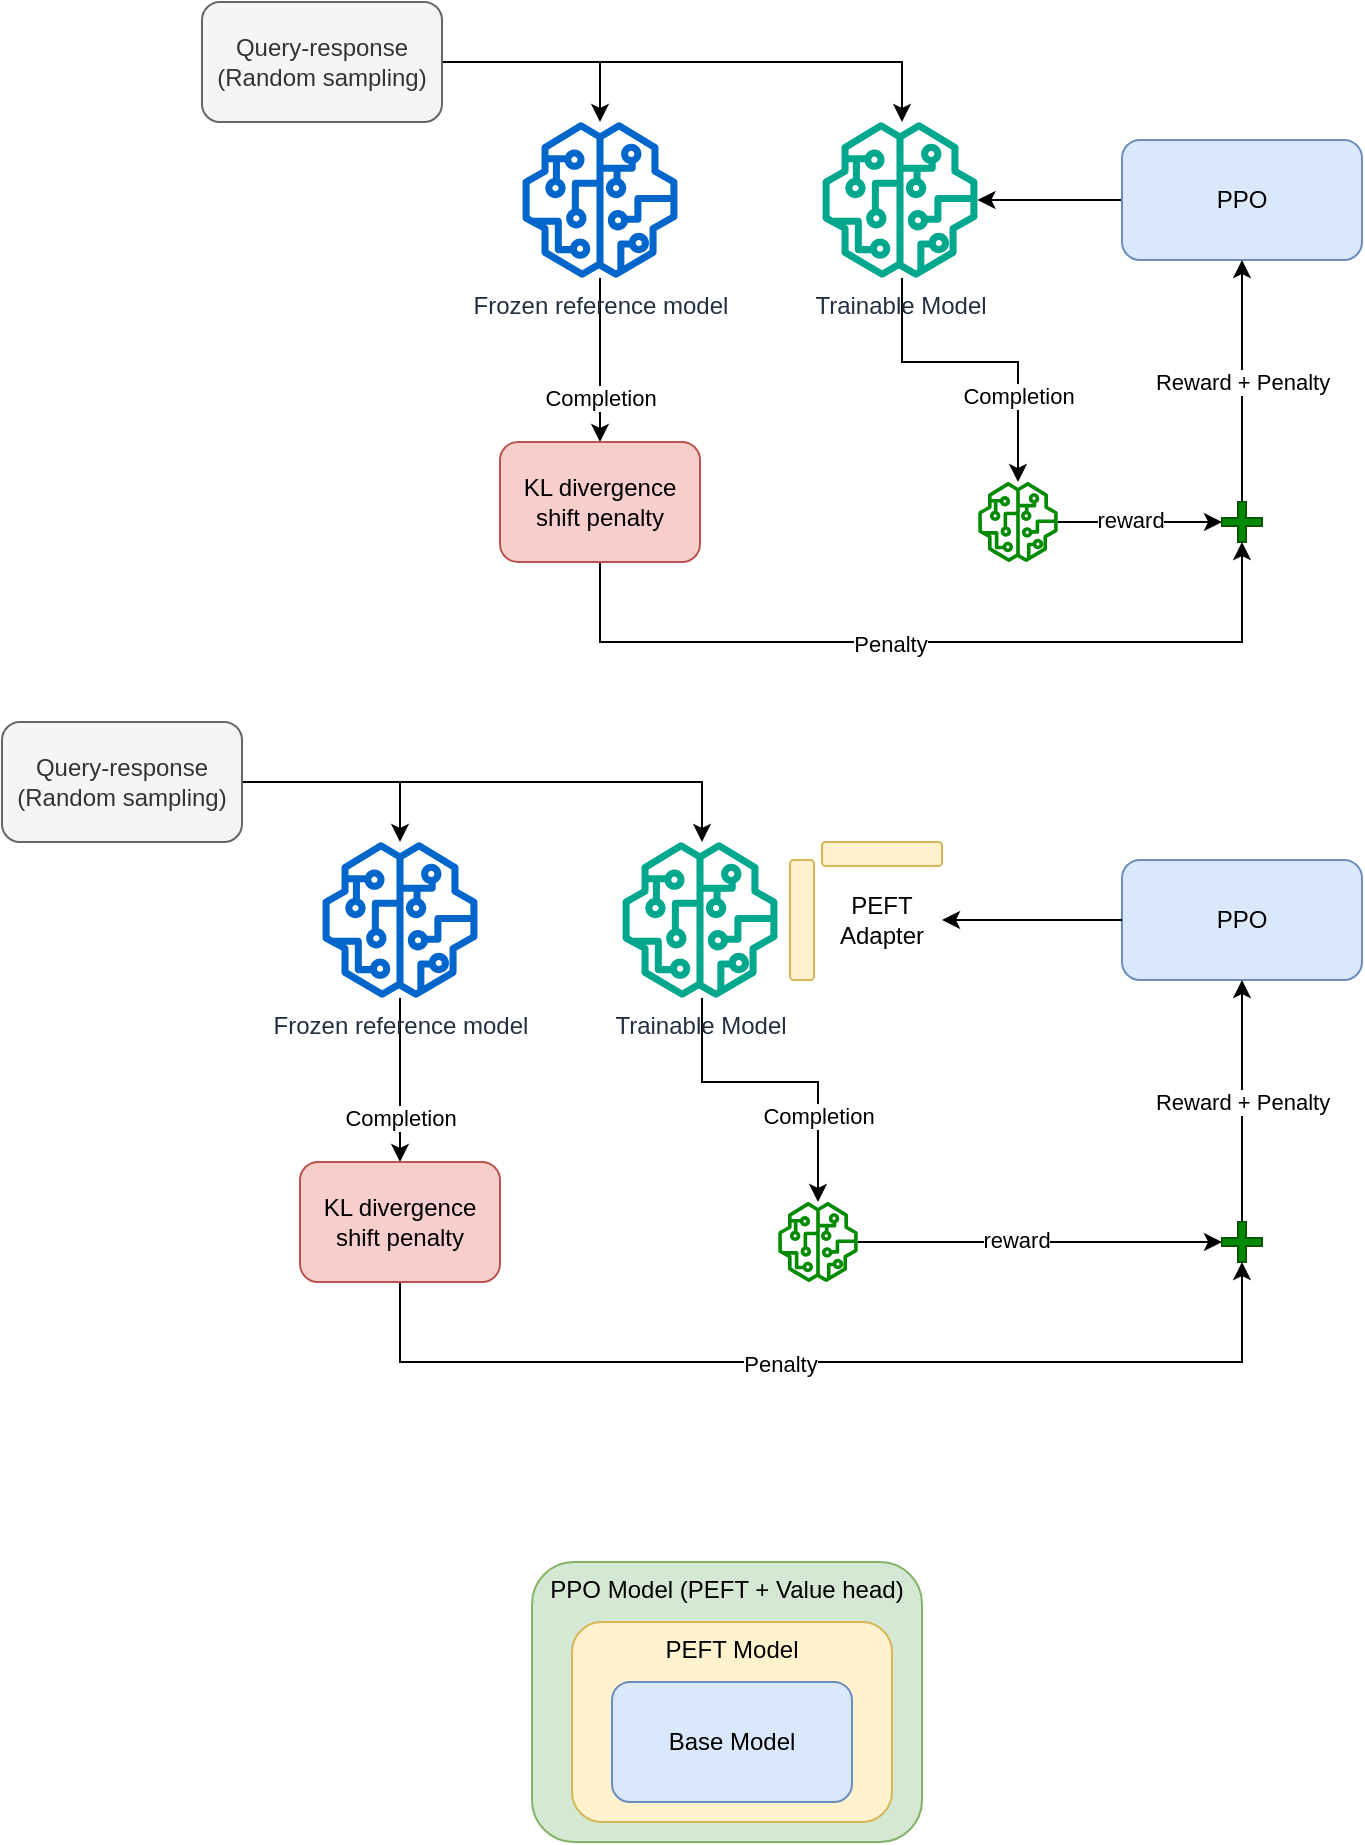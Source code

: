 <mxfile version="24.2.7" type="github">
  <diagram name="PPO" id="k1Y8PzEcOx1l1fmQlfOe">
    <mxGraphModel dx="1434" dy="738" grid="1" gridSize="10" guides="1" tooltips="1" connect="1" arrows="1" fold="1" page="1" pageScale="1" pageWidth="850" pageHeight="1100" math="1" shadow="0">
      <root>
        <mxCell id="0" />
        <mxCell id="1" parent="0" />
        <mxCell id="WcWdZtj34b2LoILZ2aQJ-27" value="PPO Model (PEFT + Value head)" style="rounded=1;whiteSpace=wrap;html=1;labelPosition=center;verticalLabelPosition=middle;align=center;verticalAlign=top;fillColor=#d5e8d4;strokeColor=#82b366;" vertex="1" parent="1">
          <mxGeometry x="325" y="880" width="195" height="140" as="geometry" />
        </mxCell>
        <mxCell id="WcWdZtj34b2LoILZ2aQJ-26" value="PEFT Model" style="rounded=1;whiteSpace=wrap;html=1;labelPosition=center;verticalLabelPosition=middle;align=center;verticalAlign=top;fillColor=#fff2cc;strokeColor=#d6b656;" vertex="1" parent="1">
          <mxGeometry x="345" y="910" width="160" height="100" as="geometry" />
        </mxCell>
        <mxCell id="Il2jFQ6aqZjMHM7pZcOp-24" value="" style="group" vertex="1" connectable="0" parent="1">
          <mxGeometry x="60" y="460" width="680" height="320" as="geometry" />
        </mxCell>
        <mxCell id="Il2jFQ6aqZjMHM7pZcOp-1" style="edgeStyle=orthogonalEdgeStyle;rounded=0;orthogonalLoop=1;jettySize=auto;html=1;" edge="1" parent="Il2jFQ6aqZjMHM7pZcOp-24" source="Il2jFQ6aqZjMHM7pZcOp-3" target="Il2jFQ6aqZjMHM7pZcOp-6">
          <mxGeometry relative="1" as="geometry">
            <Array as="points">
              <mxPoint x="199" y="30" />
            </Array>
          </mxGeometry>
        </mxCell>
        <mxCell id="Il2jFQ6aqZjMHM7pZcOp-2" style="edgeStyle=orthogonalEdgeStyle;rounded=0;orthogonalLoop=1;jettySize=auto;html=1;" edge="1" parent="Il2jFQ6aqZjMHM7pZcOp-24" source="Il2jFQ6aqZjMHM7pZcOp-3" target="Il2jFQ6aqZjMHM7pZcOp-9">
          <mxGeometry relative="1" as="geometry">
            <Array as="points">
              <mxPoint x="350" y="30" />
            </Array>
          </mxGeometry>
        </mxCell>
        <mxCell id="Il2jFQ6aqZjMHM7pZcOp-3" value="Query-response (Random sampling)" style="rounded=1;whiteSpace=wrap;html=1;fillColor=#f5f5f5;fontColor=#333333;strokeColor=#666666;" vertex="1" parent="Il2jFQ6aqZjMHM7pZcOp-24">
          <mxGeometry width="120" height="60" as="geometry" />
        </mxCell>
        <mxCell id="Il2jFQ6aqZjMHM7pZcOp-4" style="edgeStyle=orthogonalEdgeStyle;rounded=0;orthogonalLoop=1;jettySize=auto;html=1;entryX=0.5;entryY=0;entryDx=0;entryDy=0;" edge="1" parent="Il2jFQ6aqZjMHM7pZcOp-24" source="Il2jFQ6aqZjMHM7pZcOp-6" target="Il2jFQ6aqZjMHM7pZcOp-16">
          <mxGeometry relative="1" as="geometry">
            <mxPoint x="199" y="164" as="sourcePoint" />
          </mxGeometry>
        </mxCell>
        <mxCell id="Il2jFQ6aqZjMHM7pZcOp-5" value="Completion" style="edgeLabel;html=1;align=center;verticalAlign=middle;resizable=0;points=[];" vertex="1" connectable="0" parent="Il2jFQ6aqZjMHM7pZcOp-4">
          <mxGeometry x="0.245" relative="1" as="geometry">
            <mxPoint y="9" as="offset" />
          </mxGeometry>
        </mxCell>
        <mxCell id="Il2jFQ6aqZjMHM7pZcOp-6" value="Frozen reference model" style="sketch=0;outlineConnect=0;fontColor=#232F3E;gradientColor=none;fillColor=#0066CC;strokeColor=none;dashed=0;verticalLabelPosition=bottom;verticalAlign=top;align=center;html=1;fontSize=12;fontStyle=0;aspect=fixed;pointerEvents=1;shape=mxgraph.aws4.sagemaker_model;" vertex="1" parent="Il2jFQ6aqZjMHM7pZcOp-24">
          <mxGeometry x="160" y="60" width="78" height="78" as="geometry" />
        </mxCell>
        <mxCell id="Il2jFQ6aqZjMHM7pZcOp-7" style="edgeStyle=orthogonalEdgeStyle;rounded=0;orthogonalLoop=1;jettySize=auto;html=1;" edge="1" parent="Il2jFQ6aqZjMHM7pZcOp-24" source="Il2jFQ6aqZjMHM7pZcOp-9" target="Il2jFQ6aqZjMHM7pZcOp-13">
          <mxGeometry relative="1" as="geometry">
            <Array as="points">
              <mxPoint x="350" y="180" />
              <mxPoint x="408" y="180" />
            </Array>
          </mxGeometry>
        </mxCell>
        <mxCell id="Il2jFQ6aqZjMHM7pZcOp-8" value="Completion" style="edgeLabel;html=1;align=center;verticalAlign=middle;resizable=0;points=[];" vertex="1" connectable="0" parent="Il2jFQ6aqZjMHM7pZcOp-7">
          <mxGeometry x="0.312" y="-1" relative="1" as="geometry">
            <mxPoint x="1" y="12" as="offset" />
          </mxGeometry>
        </mxCell>
        <mxCell id="Il2jFQ6aqZjMHM7pZcOp-9" value="Trainable Model" style="sketch=0;outlineConnect=0;fontColor=#232F3E;gradientColor=none;fillColor=#01A88D;strokeColor=none;dashed=0;verticalLabelPosition=bottom;verticalAlign=top;align=center;html=1;fontSize=12;fontStyle=0;aspect=fixed;pointerEvents=1;shape=mxgraph.aws4.sagemaker_model;" vertex="1" parent="Il2jFQ6aqZjMHM7pZcOp-24">
          <mxGeometry x="310" y="60" width="78" height="78" as="geometry" />
        </mxCell>
        <mxCell id="Il2jFQ6aqZjMHM7pZcOp-10" value="PPO" style="rounded=1;whiteSpace=wrap;html=1;fillColor=#dae8fc;strokeColor=#6c8ebf;" vertex="1" parent="Il2jFQ6aqZjMHM7pZcOp-24">
          <mxGeometry x="560" y="69" width="120" height="60" as="geometry" />
        </mxCell>
        <mxCell id="Il2jFQ6aqZjMHM7pZcOp-11" style="edgeStyle=orthogonalEdgeStyle;rounded=0;orthogonalLoop=1;jettySize=auto;html=1;entryX=0;entryY=0.5;entryDx=0;entryDy=0;entryPerimeter=0;" edge="1" parent="Il2jFQ6aqZjMHM7pZcOp-24" source="Il2jFQ6aqZjMHM7pZcOp-13" target="Il2jFQ6aqZjMHM7pZcOp-19">
          <mxGeometry relative="1" as="geometry" />
        </mxCell>
        <mxCell id="Il2jFQ6aqZjMHM7pZcOp-12" value="reward" style="edgeLabel;html=1;align=center;verticalAlign=middle;resizable=0;points=[];" vertex="1" connectable="0" parent="Il2jFQ6aqZjMHM7pZcOp-11">
          <mxGeometry x="-0.13" y="1" relative="1" as="geometry">
            <mxPoint as="offset" />
          </mxGeometry>
        </mxCell>
        <mxCell id="Il2jFQ6aqZjMHM7pZcOp-13" value="Reward Model" style="sketch=0;outlineConnect=0;fillColor=#008a00;strokeColor=#005700;dashed=0;verticalLabelPosition=bottom;verticalAlign=top;align=center;html=1;fontSize=12;fontStyle=0;aspect=fixed;pointerEvents=1;shape=mxgraph.aws4.sagemaker_model;fontColor=#ffffff;textShadow=0;" vertex="1" parent="Il2jFQ6aqZjMHM7pZcOp-24">
          <mxGeometry x="388" y="240" width="40" height="40" as="geometry" />
        </mxCell>
        <mxCell id="Il2jFQ6aqZjMHM7pZcOp-14" style="edgeStyle=orthogonalEdgeStyle;rounded=0;orthogonalLoop=1;jettySize=auto;html=1;entryX=0.5;entryY=1;entryDx=0;entryDy=0;entryPerimeter=0;" edge="1" parent="Il2jFQ6aqZjMHM7pZcOp-24" source="Il2jFQ6aqZjMHM7pZcOp-16" target="Il2jFQ6aqZjMHM7pZcOp-19">
          <mxGeometry relative="1" as="geometry">
            <Array as="points">
              <mxPoint x="199" y="320" />
              <mxPoint x="620" y="320" />
            </Array>
          </mxGeometry>
        </mxCell>
        <mxCell id="Il2jFQ6aqZjMHM7pZcOp-15" value="Penalty" style="edgeLabel;html=1;align=center;verticalAlign=middle;resizable=0;points=[];" vertex="1" connectable="0" parent="Il2jFQ6aqZjMHM7pZcOp-14">
          <mxGeometry x="-0.102" y="-1" relative="1" as="geometry">
            <mxPoint as="offset" />
          </mxGeometry>
        </mxCell>
        <mxCell id="Il2jFQ6aqZjMHM7pZcOp-16" value="KL divergence shift penalty" style="rounded=1;whiteSpace=wrap;html=1;fillColor=#f8cecc;strokeColor=#b85450;" vertex="1" parent="Il2jFQ6aqZjMHM7pZcOp-24">
          <mxGeometry x="149" y="220" width="100" height="60" as="geometry" />
        </mxCell>
        <mxCell id="Il2jFQ6aqZjMHM7pZcOp-17" style="edgeStyle=orthogonalEdgeStyle;rounded=0;orthogonalLoop=1;jettySize=auto;html=1;entryX=0.5;entryY=1;entryDx=0;entryDy=0;" edge="1" parent="Il2jFQ6aqZjMHM7pZcOp-24" source="Il2jFQ6aqZjMHM7pZcOp-19" target="Il2jFQ6aqZjMHM7pZcOp-10">
          <mxGeometry relative="1" as="geometry" />
        </mxCell>
        <mxCell id="Il2jFQ6aqZjMHM7pZcOp-18" value="Reward + Penalty" style="edgeLabel;html=1;align=center;verticalAlign=middle;resizable=0;points=[];" vertex="1" connectable="0" parent="Il2jFQ6aqZjMHM7pZcOp-17">
          <mxGeometry x="-0.008" relative="1" as="geometry">
            <mxPoint as="offset" />
          </mxGeometry>
        </mxCell>
        <mxCell id="Il2jFQ6aqZjMHM7pZcOp-19" value="" style="shape=cross;whiteSpace=wrap;html=1;fillColor=#008a00;fontColor=#ffffff;strokeColor=#005700;" vertex="1" parent="Il2jFQ6aqZjMHM7pZcOp-24">
          <mxGeometry x="610" y="250" width="20" height="20" as="geometry" />
        </mxCell>
        <mxCell id="Il2jFQ6aqZjMHM7pZcOp-20" value="" style="rounded=1;whiteSpace=wrap;html=1;fillColor=#fff2cc;strokeColor=#d6b656;rotation=90;" vertex="1" parent="Il2jFQ6aqZjMHM7pZcOp-24">
          <mxGeometry x="370" y="93" width="60" height="12" as="geometry" />
        </mxCell>
        <mxCell id="Il2jFQ6aqZjMHM7pZcOp-21" value="" style="rounded=1;whiteSpace=wrap;html=1;fillColor=#fff2cc;strokeColor=#d6b656;rotation=0;" vertex="1" parent="Il2jFQ6aqZjMHM7pZcOp-24">
          <mxGeometry x="410" y="60" width="60" height="12" as="geometry" />
        </mxCell>
        <mxCell id="Il2jFQ6aqZjMHM7pZcOp-22" value="" style="edgeStyle=orthogonalEdgeStyle;rounded=0;orthogonalLoop=1;jettySize=auto;html=1;" edge="1" parent="Il2jFQ6aqZjMHM7pZcOp-24" source="Il2jFQ6aqZjMHM7pZcOp-10" target="Il2jFQ6aqZjMHM7pZcOp-23">
          <mxGeometry relative="1" as="geometry">
            <mxPoint x="560" y="99" as="sourcePoint" />
            <mxPoint x="388" y="99" as="targetPoint" />
          </mxGeometry>
        </mxCell>
        <mxCell id="Il2jFQ6aqZjMHM7pZcOp-23" value="PEFT Adapter" style="text;html=1;align=center;verticalAlign=middle;whiteSpace=wrap;rounded=0;" vertex="1" parent="Il2jFQ6aqZjMHM7pZcOp-24">
          <mxGeometry x="410" y="84" width="60" height="30" as="geometry" />
        </mxCell>
        <mxCell id="Il2jFQ6aqZjMHM7pZcOp-25" value="" style="group" vertex="1" connectable="0" parent="1">
          <mxGeometry x="160" y="100" width="580" height="320" as="geometry" />
        </mxCell>
        <mxCell id="3ywey2a_cQeOP5U6AoCI-11" style="edgeStyle=orthogonalEdgeStyle;rounded=0;orthogonalLoop=1;jettySize=auto;html=1;" edge="1" parent="Il2jFQ6aqZjMHM7pZcOp-25" source="3ywey2a_cQeOP5U6AoCI-1" target="3ywey2a_cQeOP5U6AoCI-2">
          <mxGeometry relative="1" as="geometry">
            <Array as="points">
              <mxPoint x="199" y="30" />
            </Array>
          </mxGeometry>
        </mxCell>
        <mxCell id="3ywey2a_cQeOP5U6AoCI-12" style="edgeStyle=orthogonalEdgeStyle;rounded=0;orthogonalLoop=1;jettySize=auto;html=1;" edge="1" parent="Il2jFQ6aqZjMHM7pZcOp-25" source="3ywey2a_cQeOP5U6AoCI-1" target="3ywey2a_cQeOP5U6AoCI-4">
          <mxGeometry relative="1" as="geometry">
            <Array as="points">
              <mxPoint x="350" y="30" />
            </Array>
          </mxGeometry>
        </mxCell>
        <mxCell id="3ywey2a_cQeOP5U6AoCI-1" value="Query-response (Random sampling)" style="rounded=1;whiteSpace=wrap;html=1;fillColor=#f5f5f5;fontColor=#333333;strokeColor=#666666;" vertex="1" parent="Il2jFQ6aqZjMHM7pZcOp-25">
          <mxGeometry width="120" height="60" as="geometry" />
        </mxCell>
        <mxCell id="3ywey2a_cQeOP5U6AoCI-13" style="edgeStyle=orthogonalEdgeStyle;rounded=0;orthogonalLoop=1;jettySize=auto;html=1;entryX=0.5;entryY=0;entryDx=0;entryDy=0;" edge="1" parent="Il2jFQ6aqZjMHM7pZcOp-25" source="3ywey2a_cQeOP5U6AoCI-2" target="3ywey2a_cQeOP5U6AoCI-10">
          <mxGeometry relative="1" as="geometry">
            <mxPoint x="199" y="164" as="sourcePoint" />
          </mxGeometry>
        </mxCell>
        <mxCell id="3ywey2a_cQeOP5U6AoCI-23" value="Completion" style="edgeLabel;html=1;align=center;verticalAlign=middle;resizable=0;points=[];" vertex="1" connectable="0" parent="3ywey2a_cQeOP5U6AoCI-13">
          <mxGeometry x="0.245" relative="1" as="geometry">
            <mxPoint y="9" as="offset" />
          </mxGeometry>
        </mxCell>
        <mxCell id="3ywey2a_cQeOP5U6AoCI-2" value="Frozen reference model" style="sketch=0;outlineConnect=0;fontColor=#232F3E;gradientColor=none;fillColor=#0066CC;strokeColor=none;dashed=0;verticalLabelPosition=bottom;verticalAlign=top;align=center;html=1;fontSize=12;fontStyle=0;aspect=fixed;pointerEvents=1;shape=mxgraph.aws4.sagemaker_model;" vertex="1" parent="Il2jFQ6aqZjMHM7pZcOp-25">
          <mxGeometry x="160" y="60" width="78" height="78" as="geometry" />
        </mxCell>
        <mxCell id="3ywey2a_cQeOP5U6AoCI-14" style="edgeStyle=orthogonalEdgeStyle;rounded=0;orthogonalLoop=1;jettySize=auto;html=1;" edge="1" parent="Il2jFQ6aqZjMHM7pZcOp-25" source="3ywey2a_cQeOP5U6AoCI-4" target="3ywey2a_cQeOP5U6AoCI-9">
          <mxGeometry relative="1" as="geometry">
            <Array as="points">
              <mxPoint x="350" y="180" />
              <mxPoint x="408" y="180" />
            </Array>
          </mxGeometry>
        </mxCell>
        <mxCell id="3ywey2a_cQeOP5U6AoCI-24" value="Completion" style="edgeLabel;html=1;align=center;verticalAlign=middle;resizable=0;points=[];" vertex="1" connectable="0" parent="3ywey2a_cQeOP5U6AoCI-14">
          <mxGeometry x="0.312" y="-1" relative="1" as="geometry">
            <mxPoint x="1" y="12" as="offset" />
          </mxGeometry>
        </mxCell>
        <mxCell id="3ywey2a_cQeOP5U6AoCI-4" value="Trainable Model" style="sketch=0;outlineConnect=0;fontColor=#232F3E;gradientColor=none;fillColor=#01A88D;strokeColor=none;dashed=0;verticalLabelPosition=bottom;verticalAlign=top;align=center;html=1;fontSize=12;fontStyle=0;aspect=fixed;pointerEvents=1;shape=mxgraph.aws4.sagemaker_model;" vertex="1" parent="Il2jFQ6aqZjMHM7pZcOp-25">
          <mxGeometry x="310" y="60" width="78" height="78" as="geometry" />
        </mxCell>
        <mxCell id="3ywey2a_cQeOP5U6AoCI-17" style="edgeStyle=orthogonalEdgeStyle;rounded=0;orthogonalLoop=1;jettySize=auto;html=1;" edge="1" parent="Il2jFQ6aqZjMHM7pZcOp-25" source="3ywey2a_cQeOP5U6AoCI-8" target="3ywey2a_cQeOP5U6AoCI-4">
          <mxGeometry relative="1" as="geometry" />
        </mxCell>
        <mxCell id="3ywey2a_cQeOP5U6AoCI-8" value="PPO" style="rounded=1;whiteSpace=wrap;html=1;fillColor=#dae8fc;strokeColor=#6c8ebf;" vertex="1" parent="Il2jFQ6aqZjMHM7pZcOp-25">
          <mxGeometry x="460" y="69" width="120" height="60" as="geometry" />
        </mxCell>
        <mxCell id="3ywey2a_cQeOP5U6AoCI-16" style="edgeStyle=orthogonalEdgeStyle;rounded=0;orthogonalLoop=1;jettySize=auto;html=1;entryX=0;entryY=0.5;entryDx=0;entryDy=0;entryPerimeter=0;" edge="1" parent="Il2jFQ6aqZjMHM7pZcOp-25" source="3ywey2a_cQeOP5U6AoCI-9" target="3ywey2a_cQeOP5U6AoCI-18">
          <mxGeometry relative="1" as="geometry" />
        </mxCell>
        <mxCell id="3ywey2a_cQeOP5U6AoCI-21" value="reward" style="edgeLabel;html=1;align=center;verticalAlign=middle;resizable=0;points=[];" vertex="1" connectable="0" parent="3ywey2a_cQeOP5U6AoCI-16">
          <mxGeometry x="-0.13" y="1" relative="1" as="geometry">
            <mxPoint as="offset" />
          </mxGeometry>
        </mxCell>
        <mxCell id="3ywey2a_cQeOP5U6AoCI-9" value="Reward Model" style="sketch=0;outlineConnect=0;fillColor=#008a00;strokeColor=#005700;dashed=0;verticalLabelPosition=bottom;verticalAlign=top;align=center;html=1;fontSize=12;fontStyle=0;aspect=fixed;pointerEvents=1;shape=mxgraph.aws4.sagemaker_model;fontColor=#ffffff;textShadow=0;" vertex="1" parent="Il2jFQ6aqZjMHM7pZcOp-25">
          <mxGeometry x="388" y="240" width="40" height="40" as="geometry" />
        </mxCell>
        <mxCell id="3ywey2a_cQeOP5U6AoCI-15" style="edgeStyle=orthogonalEdgeStyle;rounded=0;orthogonalLoop=1;jettySize=auto;html=1;entryX=0.5;entryY=1;entryDx=0;entryDy=0;entryPerimeter=0;" edge="1" parent="Il2jFQ6aqZjMHM7pZcOp-25" source="3ywey2a_cQeOP5U6AoCI-10" target="3ywey2a_cQeOP5U6AoCI-18">
          <mxGeometry relative="1" as="geometry">
            <Array as="points">
              <mxPoint x="199" y="320" />
              <mxPoint x="520" y="320" />
            </Array>
          </mxGeometry>
        </mxCell>
        <mxCell id="3ywey2a_cQeOP5U6AoCI-22" value="Penalty" style="edgeLabel;html=1;align=center;verticalAlign=middle;resizable=0;points=[];" vertex="1" connectable="0" parent="3ywey2a_cQeOP5U6AoCI-15">
          <mxGeometry x="-0.102" y="-1" relative="1" as="geometry">
            <mxPoint as="offset" />
          </mxGeometry>
        </mxCell>
        <mxCell id="3ywey2a_cQeOP5U6AoCI-10" value="KL divergence shift penalty" style="rounded=1;whiteSpace=wrap;html=1;fillColor=#f8cecc;strokeColor=#b85450;" vertex="1" parent="Il2jFQ6aqZjMHM7pZcOp-25">
          <mxGeometry x="149" y="220" width="100" height="60" as="geometry" />
        </mxCell>
        <mxCell id="3ywey2a_cQeOP5U6AoCI-20" style="edgeStyle=orthogonalEdgeStyle;rounded=0;orthogonalLoop=1;jettySize=auto;html=1;entryX=0.5;entryY=1;entryDx=0;entryDy=0;" edge="1" parent="Il2jFQ6aqZjMHM7pZcOp-25" source="3ywey2a_cQeOP5U6AoCI-18" target="3ywey2a_cQeOP5U6AoCI-8">
          <mxGeometry relative="1" as="geometry" />
        </mxCell>
        <mxCell id="3ywey2a_cQeOP5U6AoCI-25" value="Reward + Penalty" style="edgeLabel;html=1;align=center;verticalAlign=middle;resizable=0;points=[];" vertex="1" connectable="0" parent="3ywey2a_cQeOP5U6AoCI-20">
          <mxGeometry x="-0.008" relative="1" as="geometry">
            <mxPoint as="offset" />
          </mxGeometry>
        </mxCell>
        <mxCell id="3ywey2a_cQeOP5U6AoCI-18" value="" style="shape=cross;whiteSpace=wrap;html=1;fillColor=#008a00;fontColor=#ffffff;strokeColor=#005700;" vertex="1" parent="Il2jFQ6aqZjMHM7pZcOp-25">
          <mxGeometry x="510" y="250" width="20" height="20" as="geometry" />
        </mxCell>
        <mxCell id="WcWdZtj34b2LoILZ2aQJ-25" value="Base Model" style="rounded=1;whiteSpace=wrap;html=1;fillColor=#dae8fc;strokeColor=#6c8ebf;" vertex="1" parent="1">
          <mxGeometry x="365" y="940" width="120" height="60" as="geometry" />
        </mxCell>
      </root>
    </mxGraphModel>
  </diagram>
</mxfile>

